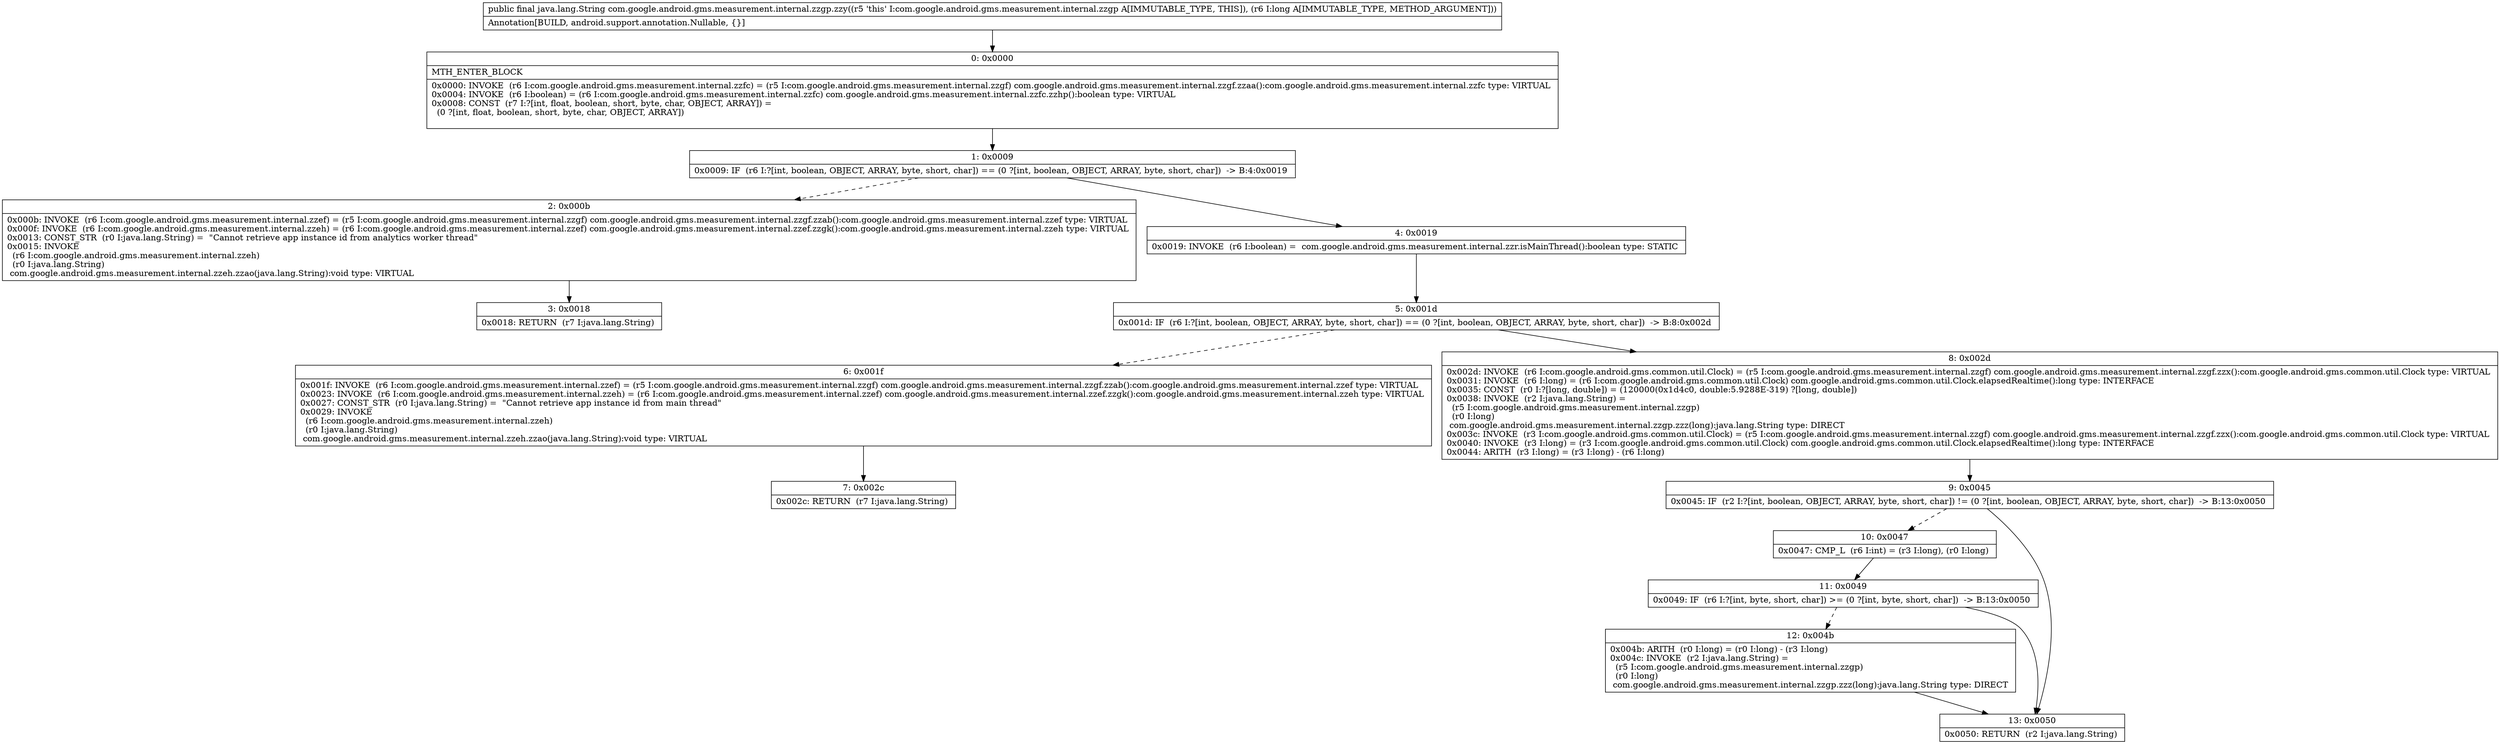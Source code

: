 digraph "CFG forcom.google.android.gms.measurement.internal.zzgp.zzy(J)Ljava\/lang\/String;" {
Node_0 [shape=record,label="{0\:\ 0x0000|MTH_ENTER_BLOCK\l|0x0000: INVOKE  (r6 I:com.google.android.gms.measurement.internal.zzfc) = (r5 I:com.google.android.gms.measurement.internal.zzgf) com.google.android.gms.measurement.internal.zzgf.zzaa():com.google.android.gms.measurement.internal.zzfc type: VIRTUAL \l0x0004: INVOKE  (r6 I:boolean) = (r6 I:com.google.android.gms.measurement.internal.zzfc) com.google.android.gms.measurement.internal.zzfc.zzhp():boolean type: VIRTUAL \l0x0008: CONST  (r7 I:?[int, float, boolean, short, byte, char, OBJECT, ARRAY]) = \l  (0 ?[int, float, boolean, short, byte, char, OBJECT, ARRAY])\l \l}"];
Node_1 [shape=record,label="{1\:\ 0x0009|0x0009: IF  (r6 I:?[int, boolean, OBJECT, ARRAY, byte, short, char]) == (0 ?[int, boolean, OBJECT, ARRAY, byte, short, char])  \-\> B:4:0x0019 \l}"];
Node_2 [shape=record,label="{2\:\ 0x000b|0x000b: INVOKE  (r6 I:com.google.android.gms.measurement.internal.zzef) = (r5 I:com.google.android.gms.measurement.internal.zzgf) com.google.android.gms.measurement.internal.zzgf.zzab():com.google.android.gms.measurement.internal.zzef type: VIRTUAL \l0x000f: INVOKE  (r6 I:com.google.android.gms.measurement.internal.zzeh) = (r6 I:com.google.android.gms.measurement.internal.zzef) com.google.android.gms.measurement.internal.zzef.zzgk():com.google.android.gms.measurement.internal.zzeh type: VIRTUAL \l0x0013: CONST_STR  (r0 I:java.lang.String) =  \"Cannot retrieve app instance id from analytics worker thread\" \l0x0015: INVOKE  \l  (r6 I:com.google.android.gms.measurement.internal.zzeh)\l  (r0 I:java.lang.String)\l com.google.android.gms.measurement.internal.zzeh.zzao(java.lang.String):void type: VIRTUAL \l}"];
Node_3 [shape=record,label="{3\:\ 0x0018|0x0018: RETURN  (r7 I:java.lang.String) \l}"];
Node_4 [shape=record,label="{4\:\ 0x0019|0x0019: INVOKE  (r6 I:boolean) =  com.google.android.gms.measurement.internal.zzr.isMainThread():boolean type: STATIC \l}"];
Node_5 [shape=record,label="{5\:\ 0x001d|0x001d: IF  (r6 I:?[int, boolean, OBJECT, ARRAY, byte, short, char]) == (0 ?[int, boolean, OBJECT, ARRAY, byte, short, char])  \-\> B:8:0x002d \l}"];
Node_6 [shape=record,label="{6\:\ 0x001f|0x001f: INVOKE  (r6 I:com.google.android.gms.measurement.internal.zzef) = (r5 I:com.google.android.gms.measurement.internal.zzgf) com.google.android.gms.measurement.internal.zzgf.zzab():com.google.android.gms.measurement.internal.zzef type: VIRTUAL \l0x0023: INVOKE  (r6 I:com.google.android.gms.measurement.internal.zzeh) = (r6 I:com.google.android.gms.measurement.internal.zzef) com.google.android.gms.measurement.internal.zzef.zzgk():com.google.android.gms.measurement.internal.zzeh type: VIRTUAL \l0x0027: CONST_STR  (r0 I:java.lang.String) =  \"Cannot retrieve app instance id from main thread\" \l0x0029: INVOKE  \l  (r6 I:com.google.android.gms.measurement.internal.zzeh)\l  (r0 I:java.lang.String)\l com.google.android.gms.measurement.internal.zzeh.zzao(java.lang.String):void type: VIRTUAL \l}"];
Node_7 [shape=record,label="{7\:\ 0x002c|0x002c: RETURN  (r7 I:java.lang.String) \l}"];
Node_8 [shape=record,label="{8\:\ 0x002d|0x002d: INVOKE  (r6 I:com.google.android.gms.common.util.Clock) = (r5 I:com.google.android.gms.measurement.internal.zzgf) com.google.android.gms.measurement.internal.zzgf.zzx():com.google.android.gms.common.util.Clock type: VIRTUAL \l0x0031: INVOKE  (r6 I:long) = (r6 I:com.google.android.gms.common.util.Clock) com.google.android.gms.common.util.Clock.elapsedRealtime():long type: INTERFACE \l0x0035: CONST  (r0 I:?[long, double]) = (120000(0x1d4c0, double:5.9288E\-319) ?[long, double]) \l0x0038: INVOKE  (r2 I:java.lang.String) = \l  (r5 I:com.google.android.gms.measurement.internal.zzgp)\l  (r0 I:long)\l com.google.android.gms.measurement.internal.zzgp.zzz(long):java.lang.String type: DIRECT \l0x003c: INVOKE  (r3 I:com.google.android.gms.common.util.Clock) = (r5 I:com.google.android.gms.measurement.internal.zzgf) com.google.android.gms.measurement.internal.zzgf.zzx():com.google.android.gms.common.util.Clock type: VIRTUAL \l0x0040: INVOKE  (r3 I:long) = (r3 I:com.google.android.gms.common.util.Clock) com.google.android.gms.common.util.Clock.elapsedRealtime():long type: INTERFACE \l0x0044: ARITH  (r3 I:long) = (r3 I:long) \- (r6 I:long) \l}"];
Node_9 [shape=record,label="{9\:\ 0x0045|0x0045: IF  (r2 I:?[int, boolean, OBJECT, ARRAY, byte, short, char]) != (0 ?[int, boolean, OBJECT, ARRAY, byte, short, char])  \-\> B:13:0x0050 \l}"];
Node_10 [shape=record,label="{10\:\ 0x0047|0x0047: CMP_L  (r6 I:int) = (r3 I:long), (r0 I:long) \l}"];
Node_11 [shape=record,label="{11\:\ 0x0049|0x0049: IF  (r6 I:?[int, byte, short, char]) \>= (0 ?[int, byte, short, char])  \-\> B:13:0x0050 \l}"];
Node_12 [shape=record,label="{12\:\ 0x004b|0x004b: ARITH  (r0 I:long) = (r0 I:long) \- (r3 I:long) \l0x004c: INVOKE  (r2 I:java.lang.String) = \l  (r5 I:com.google.android.gms.measurement.internal.zzgp)\l  (r0 I:long)\l com.google.android.gms.measurement.internal.zzgp.zzz(long):java.lang.String type: DIRECT \l}"];
Node_13 [shape=record,label="{13\:\ 0x0050|0x0050: RETURN  (r2 I:java.lang.String) \l}"];
MethodNode[shape=record,label="{public final java.lang.String com.google.android.gms.measurement.internal.zzgp.zzy((r5 'this' I:com.google.android.gms.measurement.internal.zzgp A[IMMUTABLE_TYPE, THIS]), (r6 I:long A[IMMUTABLE_TYPE, METHOD_ARGUMENT]))  | Annotation[BUILD, android.support.annotation.Nullable, \{\}]\l}"];
MethodNode -> Node_0;
Node_0 -> Node_1;
Node_1 -> Node_2[style=dashed];
Node_1 -> Node_4;
Node_2 -> Node_3;
Node_4 -> Node_5;
Node_5 -> Node_6[style=dashed];
Node_5 -> Node_8;
Node_6 -> Node_7;
Node_8 -> Node_9;
Node_9 -> Node_10[style=dashed];
Node_9 -> Node_13;
Node_10 -> Node_11;
Node_11 -> Node_12[style=dashed];
Node_11 -> Node_13;
Node_12 -> Node_13;
}

